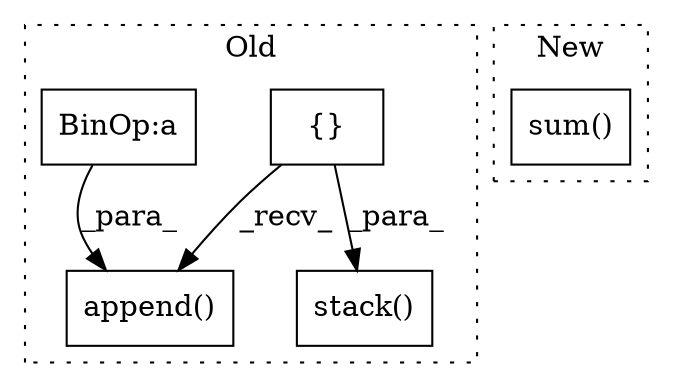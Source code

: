 digraph G {
subgraph cluster0 {
1 [label="stack()" a="75" s="1923,1936" l="12,8" shape="box"];
3 [label="{}" a="59" s="1174,1174" l="2,1" shape="box"];
4 [label="append()" a="75" s="1870,1881" l="9,1" shape="box"];
5 [label="BinOp:a" a="82" s="1460" l="3" shape="box"];
label = "Old";
style="dotted";
}
subgraph cluster1 {
2 [label="sum()" a="75" s="2347,2384" l="35,1" shape="box"];
label = "New";
style="dotted";
}
3 -> 4 [label="_recv_"];
3 -> 1 [label="_para_"];
5 -> 4 [label="_para_"];
}